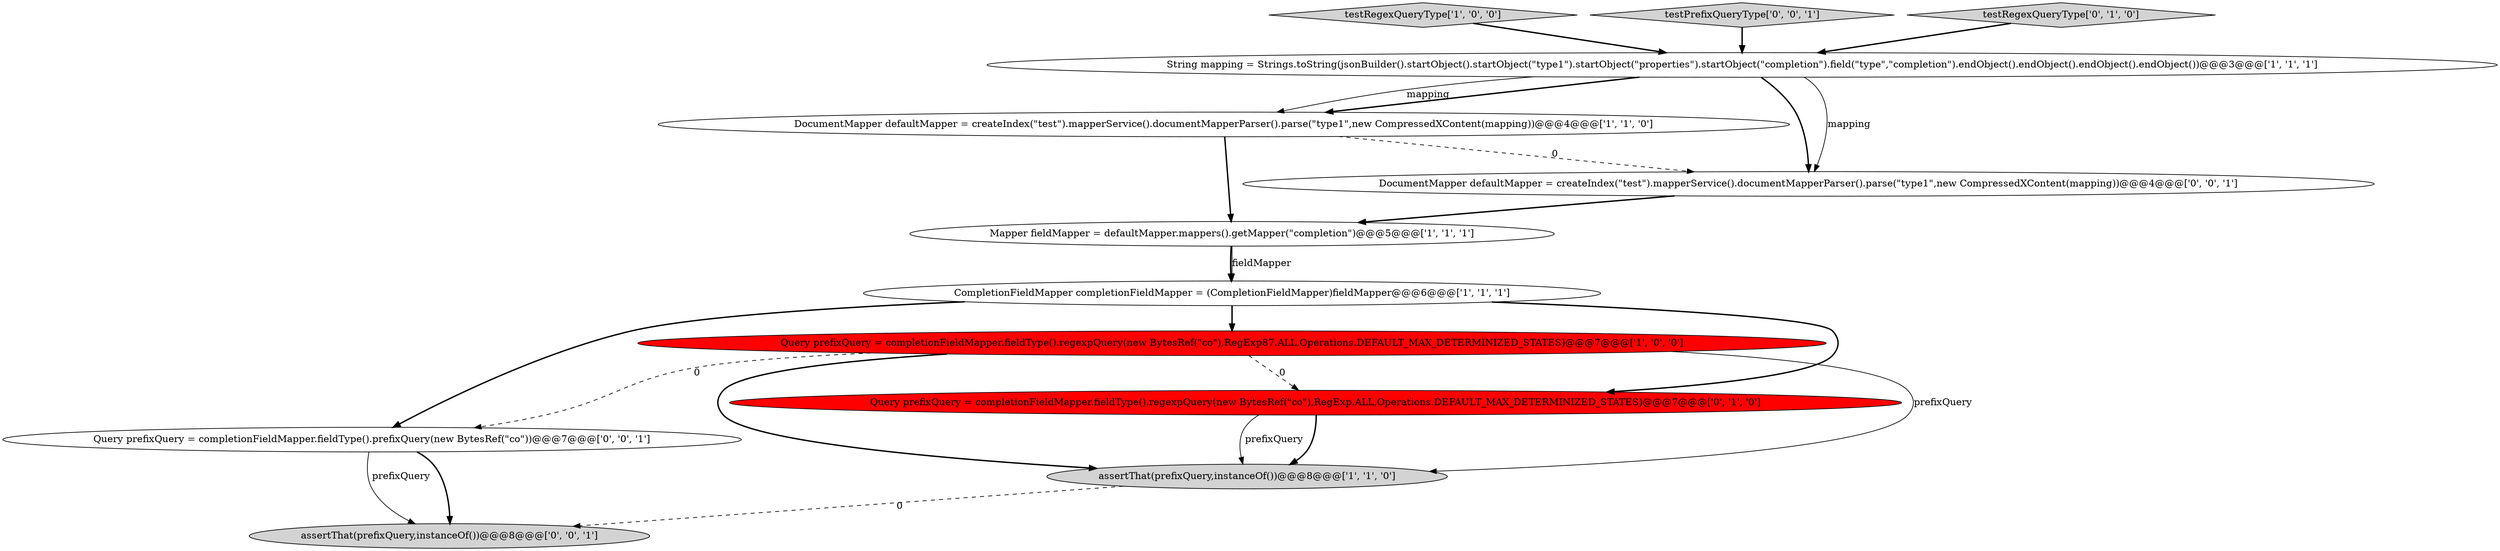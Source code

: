 digraph {
0 [style = filled, label = "DocumentMapper defaultMapper = createIndex(\"test\").mapperService().documentMapperParser().parse(\"type1\",new CompressedXContent(mapping))@@@4@@@['1', '1', '0']", fillcolor = white, shape = ellipse image = "AAA0AAABBB1BBB"];
1 [style = filled, label = "Query prefixQuery = completionFieldMapper.fieldType().regexpQuery(new BytesRef(\"co\"),RegExp87.ALL,Operations.DEFAULT_MAX_DETERMINIZED_STATES)@@@7@@@['1', '0', '0']", fillcolor = red, shape = ellipse image = "AAA1AAABBB1BBB"];
10 [style = filled, label = "assertThat(prefixQuery,instanceOf())@@@8@@@['0', '0', '1']", fillcolor = lightgray, shape = ellipse image = "AAA0AAABBB3BBB"];
4 [style = filled, label = "Mapper fieldMapper = defaultMapper.mappers().getMapper(\"completion\")@@@5@@@['1', '1', '1']", fillcolor = white, shape = ellipse image = "AAA0AAABBB1BBB"];
5 [style = filled, label = "testRegexQueryType['1', '0', '0']", fillcolor = lightgray, shape = diamond image = "AAA0AAABBB1BBB"];
9 [style = filled, label = "DocumentMapper defaultMapper = createIndex(\"test\").mapperService().documentMapperParser().parse(\"type1\",new CompressedXContent(mapping))@@@4@@@['0', '0', '1']", fillcolor = white, shape = ellipse image = "AAA0AAABBB3BBB"];
8 [style = filled, label = "Query prefixQuery = completionFieldMapper.fieldType().regexpQuery(new BytesRef(\"co\"),RegExp.ALL,Operations.DEFAULT_MAX_DETERMINIZED_STATES)@@@7@@@['0', '1', '0']", fillcolor = red, shape = ellipse image = "AAA1AAABBB2BBB"];
11 [style = filled, label = "Query prefixQuery = completionFieldMapper.fieldType().prefixQuery(new BytesRef(\"co\"))@@@7@@@['0', '0', '1']", fillcolor = white, shape = ellipse image = "AAA0AAABBB3BBB"];
2 [style = filled, label = "assertThat(prefixQuery,instanceOf())@@@8@@@['1', '1', '0']", fillcolor = lightgray, shape = ellipse image = "AAA0AAABBB1BBB"];
12 [style = filled, label = "testPrefixQueryType['0', '0', '1']", fillcolor = lightgray, shape = diamond image = "AAA0AAABBB3BBB"];
6 [style = filled, label = "CompletionFieldMapper completionFieldMapper = (CompletionFieldMapper)fieldMapper@@@6@@@['1', '1', '1']", fillcolor = white, shape = ellipse image = "AAA0AAABBB1BBB"];
3 [style = filled, label = "String mapping = Strings.toString(jsonBuilder().startObject().startObject(\"type1\").startObject(\"properties\").startObject(\"completion\").field(\"type\",\"completion\").endObject().endObject().endObject().endObject())@@@3@@@['1', '1', '1']", fillcolor = white, shape = ellipse image = "AAA0AAABBB1BBB"];
7 [style = filled, label = "testRegexQueryType['0', '1', '0']", fillcolor = lightgray, shape = diamond image = "AAA0AAABBB2BBB"];
5->3 [style = bold, label=""];
4->6 [style = bold, label=""];
9->4 [style = bold, label=""];
3->9 [style = solid, label="mapping"];
1->2 [style = solid, label="prefixQuery"];
7->3 [style = bold, label=""];
3->0 [style = bold, label=""];
2->10 [style = dashed, label="0"];
4->6 [style = solid, label="fieldMapper"];
3->9 [style = bold, label=""];
6->1 [style = bold, label=""];
8->2 [style = bold, label=""];
0->4 [style = bold, label=""];
11->10 [style = bold, label=""];
1->11 [style = dashed, label="0"];
6->11 [style = bold, label=""];
6->8 [style = bold, label=""];
3->0 [style = solid, label="mapping"];
11->10 [style = solid, label="prefixQuery"];
1->8 [style = dashed, label="0"];
1->2 [style = bold, label=""];
12->3 [style = bold, label=""];
8->2 [style = solid, label="prefixQuery"];
0->9 [style = dashed, label="0"];
}
